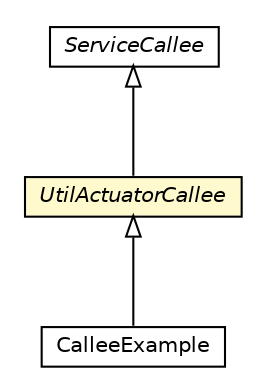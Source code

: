 #!/usr/local/bin/dot
#
# Class diagram 
# Generated by UMLGraph version R5_6-24-gf6e263 (http://www.umlgraph.org/)
#

digraph G {
	edge [fontname="Helvetica",fontsize=10,labelfontname="Helvetica",labelfontsize=10];
	node [fontname="Helvetica",fontsize=10,shape=plaintext];
	nodesep=0.25;
	ranksep=0.5;
	// org.universAAL.middleware.service.ServiceCallee
	c8477172 [label=<<table title="org.universAAL.middleware.service.ServiceCallee" border="0" cellborder="1" cellspacing="0" cellpadding="2" port="p" href="../../../../middleware/service/ServiceCallee.html">
		<tr><td><table border="0" cellspacing="0" cellpadding="1">
<tr><td align="center" balign="center"><font face="Helvetica-Oblique"> ServiceCallee </font></td></tr>
		</table></td></tr>
		</table>>, URL="../../../../middleware/service/ServiceCallee.html", fontname="Helvetica", fontcolor="black", fontsize=10.0];
	// org.universAAL.support.utils.service.top.UtilActuatorCallee
	c8477535 [label=<<table title="org.universAAL.support.utils.service.top.UtilActuatorCallee" border="0" cellborder="1" cellspacing="0" cellpadding="2" port="p" bgcolor="lemonChiffon" href="./UtilActuatorCallee.html">
		<tr><td><table border="0" cellspacing="0" cellpadding="1">
<tr><td align="center" balign="center"><font face="Helvetica-Oblique"> UtilActuatorCallee </font></td></tr>
		</table></td></tr>
		</table>>, URL="./UtilActuatorCallee.html", fontname="Helvetica", fontcolor="black", fontsize=10.0];
	// org.universAAL.samples.utils.app.CalleeExample
	c8479258 [label=<<table title="org.universAAL.samples.utils.app.CalleeExample" border="0" cellborder="1" cellspacing="0" cellpadding="2" port="p" href="../../../../samples/utils/app/CalleeExample.html">
		<tr><td><table border="0" cellspacing="0" cellpadding="1">
<tr><td align="center" balign="center"> CalleeExample </td></tr>
		</table></td></tr>
		</table>>, URL="../../../../samples/utils/app/CalleeExample.html", fontname="Helvetica", fontcolor="black", fontsize=10.0];
	//org.universAAL.support.utils.service.top.UtilActuatorCallee extends org.universAAL.middleware.service.ServiceCallee
	c8477172:p -> c8477535:p [dir=back,arrowtail=empty];
	//org.universAAL.samples.utils.app.CalleeExample extends org.universAAL.support.utils.service.top.UtilActuatorCallee
	c8477535:p -> c8479258:p [dir=back,arrowtail=empty];
}

